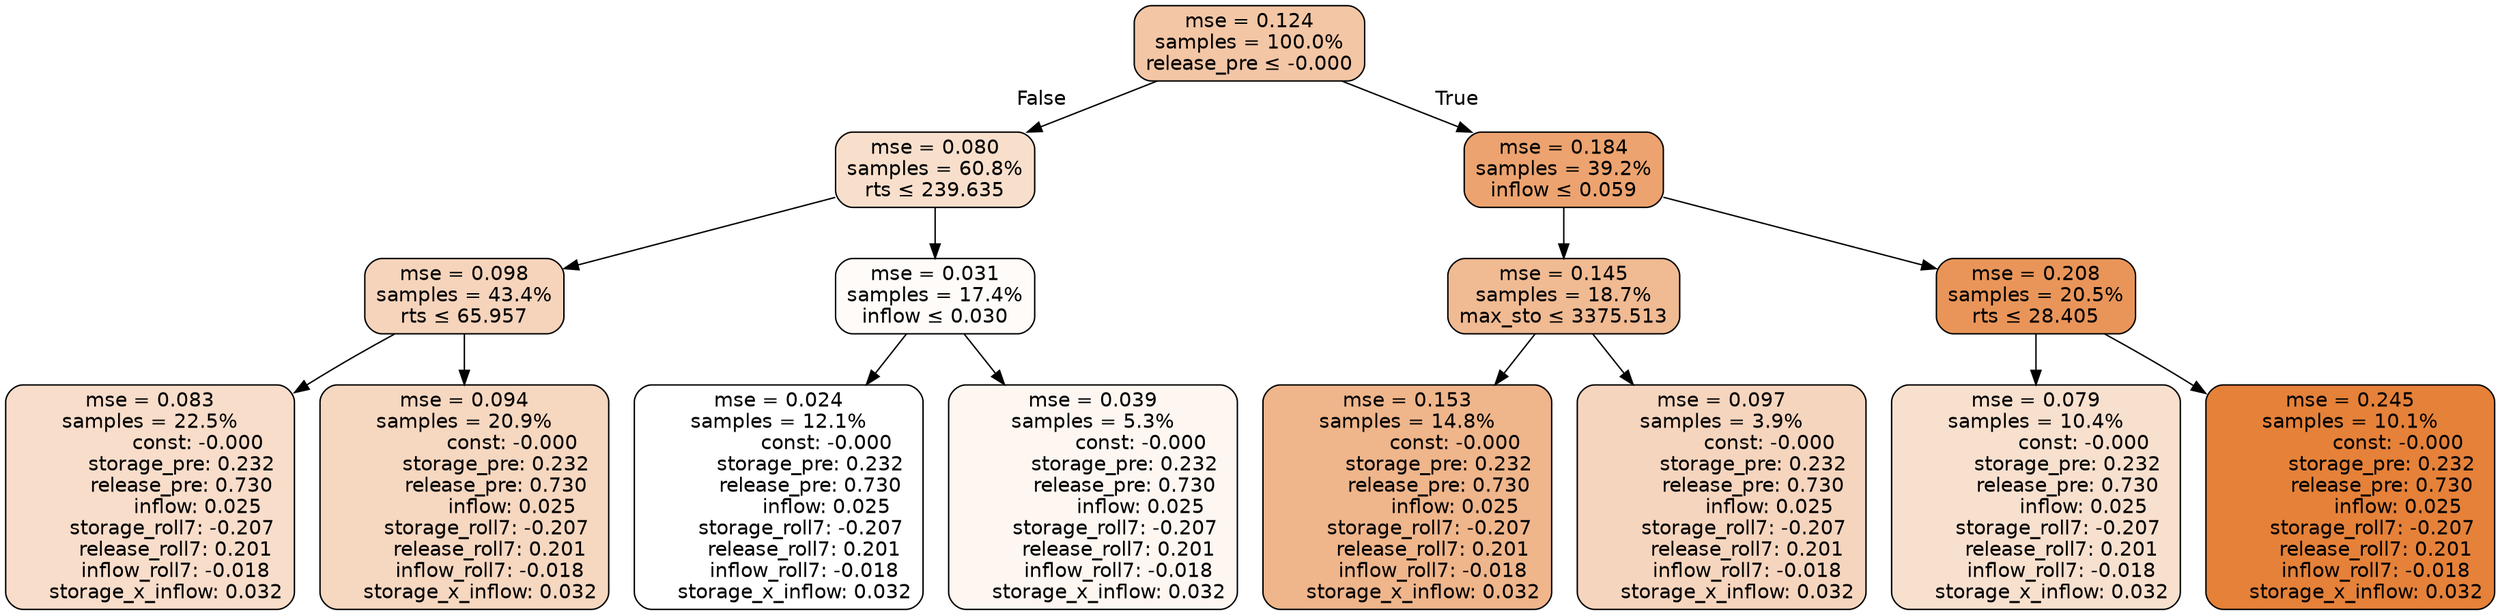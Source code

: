 digraph tree {
node [shape=rectangle, style="filled, rounded", color="black", fontname=helvetica] ;
edge [fontname=helvetica] ;
	"0" [label="mse = 0.124
samples = 100.0%
release_pre &le; -0.000", fillcolor="#f3c6a5"]
	"1" [label="mse = 0.080
samples = 60.8%
rts &le; 239.635", fillcolor="#f8dfcc"]
	"2" [label="mse = 0.098
samples = 43.4%
rts &le; 65.957", fillcolor="#f6d4bc"]
	"3" [label="mse = 0.083
samples = 22.5%
               const: -0.000
          storage_pre: 0.232
          release_pre: 0.730
               inflow: 0.025
       storage_roll7: -0.207
        release_roll7: 0.201
        inflow_roll7: -0.018
     storage_x_inflow: 0.032", fillcolor="#f8ddca"]
	"4" [label="mse = 0.094
samples = 20.9%
               const: -0.000
          storage_pre: 0.232
          release_pre: 0.730
               inflow: 0.025
       storage_roll7: -0.207
        release_roll7: 0.201
        inflow_roll7: -0.018
     storage_x_inflow: 0.032", fillcolor="#f6d7c0"]
	"5" [label="mse = 0.031
samples = 17.4%
inflow &le; 0.030", fillcolor="#fefbf8"]
	"6" [label="mse = 0.024
samples = 12.1%
               const: -0.000
          storage_pre: 0.232
          release_pre: 0.730
               inflow: 0.025
       storage_roll7: -0.207
        release_roll7: 0.201
        inflow_roll7: -0.018
     storage_x_inflow: 0.032", fillcolor="#ffffff"]
	"7" [label="mse = 0.039
samples = 5.3%
               const: -0.000
          storage_pre: 0.232
          release_pre: 0.730
               inflow: 0.025
       storage_roll7: -0.207
        release_roll7: 0.201
        inflow_roll7: -0.018
     storage_x_inflow: 0.032", fillcolor="#fdf6f1"]
	"8" [label="mse = 0.184
samples = 39.2%
inflow &le; 0.059", fillcolor="#eca36f"]
	"9" [label="mse = 0.145
samples = 18.7%
max_sto &le; 3375.513", fillcolor="#f0ba92"]
	"10" [label="mse = 0.153
samples = 14.8%
               const: -0.000
          storage_pre: 0.232
          release_pre: 0.730
               inflow: 0.025
       storage_roll7: -0.207
        release_roll7: 0.201
        inflow_roll7: -0.018
     storage_x_inflow: 0.032", fillcolor="#efb58b"]
	"11" [label="mse = 0.097
samples = 3.9%
               const: -0.000
          storage_pre: 0.232
          release_pre: 0.730
               inflow: 0.025
       storage_roll7: -0.207
        release_roll7: 0.201
        inflow_roll7: -0.018
     storage_x_inflow: 0.032", fillcolor="#f6d5be"]
	"12" [label="mse = 0.208
samples = 20.5%
rts &le; 28.405", fillcolor="#e99559"]
	"13" [label="mse = 0.079
samples = 10.4%
               const: -0.000
          storage_pre: 0.232
          release_pre: 0.730
               inflow: 0.025
       storage_roll7: -0.207
        release_roll7: 0.201
        inflow_roll7: -0.018
     storage_x_inflow: 0.032", fillcolor="#f8e0ce"]
	"14" [label="mse = 0.245
samples = 10.1%
               const: -0.000
          storage_pre: 0.232
          release_pre: 0.730
               inflow: 0.025
       storage_roll7: -0.207
        release_roll7: 0.201
        inflow_roll7: -0.018
     storage_x_inflow: 0.032", fillcolor="#e58139"]

	"0" -> "1" [labeldistance=2.5, labelangle=45, headlabel="False"]
	"1" -> "2"
	"2" -> "3"
	"2" -> "4"
	"1" -> "5"
	"5" -> "6"
	"5" -> "7"
	"0" -> "8" [labeldistance=2.5, labelangle=-45, headlabel="True"]
	"8" -> "9"
	"9" -> "10"
	"9" -> "11"
	"8" -> "12"
	"12" -> "13"
	"12" -> "14"
}
